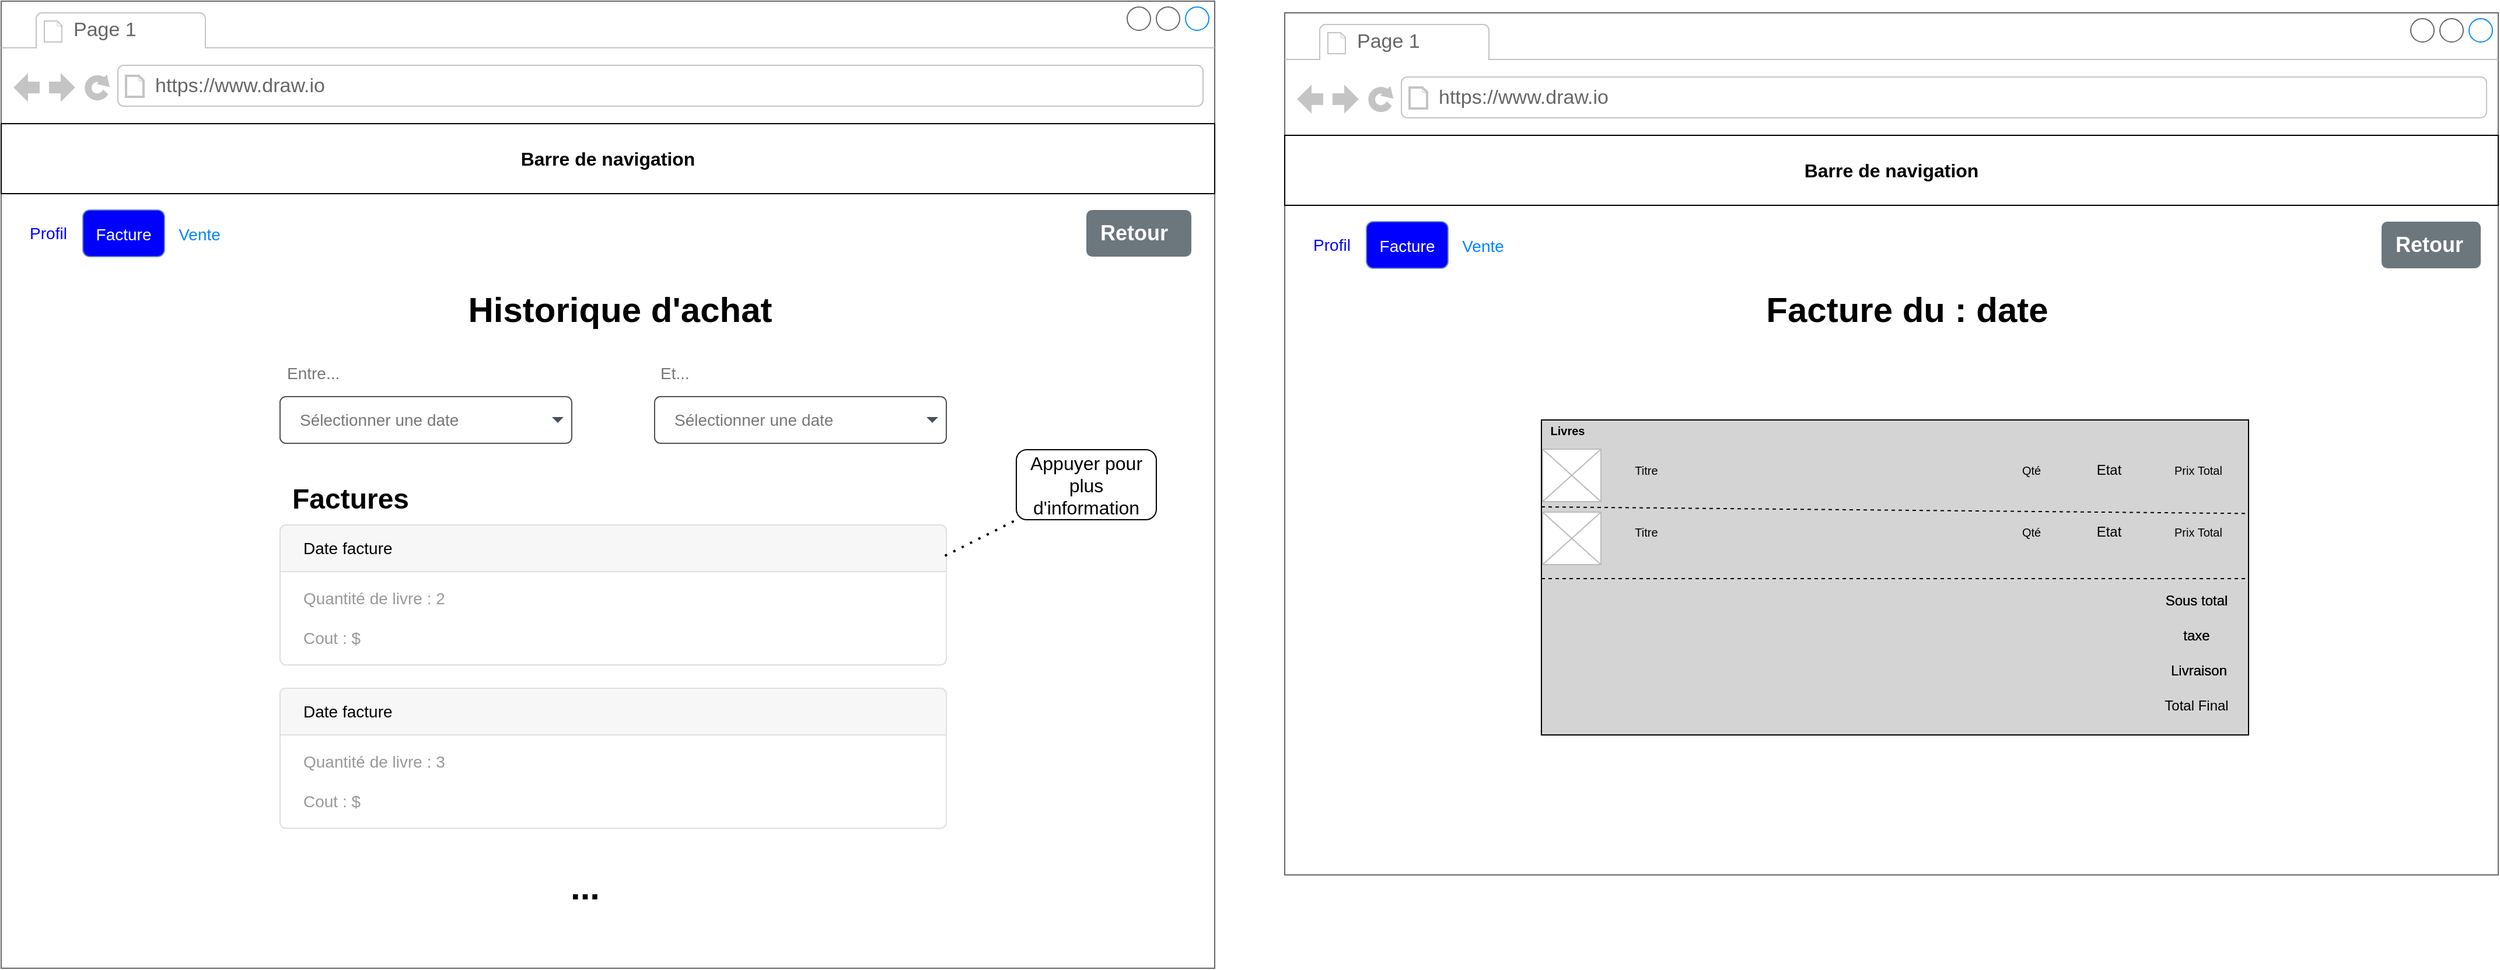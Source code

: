 <mxfile version="20.2.3" type="device"><diagram id="v4z9Ec0Ht1OAslnS_UjM" name="Page-1"><mxGraphModel dx="1030" dy="659" grid="1" gridSize="10" guides="1" tooltips="1" connect="1" arrows="1" fold="1" page="1" pageScale="1" pageWidth="827" pageHeight="1169" math="0" shadow="0"><root><mxCell id="0"/><mxCell id="1" parent="0"/><mxCell id="XoJDlohP4tW6ISpuvC5Q-1" value="" style="strokeWidth=1;shadow=0;dashed=0;align=center;html=1;shape=mxgraph.mockup.containers.browserWindow;rSize=0;strokeColor=#666666;strokeColor2=#008cff;strokeColor3=#c4c4c4;mainText=,;recursiveResize=0;" parent="1" vertex="1"><mxGeometry x="60" y="41" width="1040" height="829" as="geometry"/></mxCell><mxCell id="XoJDlohP4tW6ISpuvC5Q-2" value="Page 1" style="strokeWidth=1;shadow=0;dashed=0;align=center;html=1;shape=mxgraph.mockup.containers.anchor;fontSize=17;fontColor=#666666;align=left;" parent="XoJDlohP4tW6ISpuvC5Q-1" vertex="1"><mxGeometry x="60" y="12" width="110" height="26" as="geometry"/></mxCell><mxCell id="XoJDlohP4tW6ISpuvC5Q-3" value="https://www.draw.io" style="strokeWidth=1;shadow=0;dashed=0;align=center;html=1;shape=mxgraph.mockup.containers.anchor;rSize=0;fontSize=17;fontColor=#666666;align=left;" parent="XoJDlohP4tW6ISpuvC5Q-1" vertex="1"><mxGeometry x="130" y="60" width="250" height="26" as="geometry"/></mxCell><mxCell id="a2kyJpld35ci4O1NEibA-1" value="&lt;font style=&quot;font-size: 16px;&quot;&gt;&lt;b&gt;Barre de navigation&lt;/b&gt;&lt;/font&gt;" style="rounded=0;whiteSpace=wrap;html=1;" parent="XoJDlohP4tW6ISpuvC5Q-1" vertex="1"><mxGeometry y="105" width="1040" height="60" as="geometry"/></mxCell><mxCell id="tmPu_1HGhkO8E9vhPf9B-3" value="Entre..." style="strokeColor=none;fillColor=none;fontColor=#777777;whiteSpace=wrap;align=left;verticalAlign=middle;fontStyle=0;fontSize=14;spacing=15;" parent="XoJDlohP4tW6ISpuvC5Q-1" vertex="1"><mxGeometry x="230" y="299" width="150" height="40" as="geometry"/></mxCell><mxCell id="tmPu_1HGhkO8E9vhPf9B-5" value="Historique d'achat" style="text;html=1;align=center;verticalAlign=middle;resizable=0;points=[];autosize=1;strokeColor=none;fillColor=none;fontSize=30;fontStyle=1" parent="XoJDlohP4tW6ISpuvC5Q-1" vertex="1"><mxGeometry x="390" y="239" width="280" height="50" as="geometry"/></mxCell><mxCell id="tmPu_1HGhkO8E9vhPf9B-7" value="Et..." style="strokeColor=none;fillColor=none;fontColor=#777777;whiteSpace=wrap;align=left;verticalAlign=middle;fontStyle=0;fontSize=14;spacing=15;" parent="XoJDlohP4tW6ISpuvC5Q-1" vertex="1"><mxGeometry x="550" y="299" width="150" height="40" as="geometry"/></mxCell><mxCell id="tmPu_1HGhkO8E9vhPf9B-8" value="Sélectionner une date" style="html=1;shadow=0;dashed=0;shape=mxgraph.bootstrap.rrect;rSize=5;strokeColor=#505050;strokeWidth=1;fillColor=#ffffff;fontColor=#777777;whiteSpace=wrap;align=left;verticalAlign=middle;fontStyle=0;fontSize=14;spacingRight=0;spacing=17;" parent="XoJDlohP4tW6ISpuvC5Q-1" vertex="1"><mxGeometry x="239" y="339" width="250" height="40" as="geometry"/></mxCell><mxCell id="tmPu_1HGhkO8E9vhPf9B-9" value="" style="shape=triangle;direction=south;fillColor=#495057;strokeColor=none;perimeter=none;fontSize=30;" parent="tmPu_1HGhkO8E9vhPf9B-8" vertex="1"><mxGeometry x="1" y="0.5" width="10" height="5" relative="1" as="geometry"><mxPoint x="-17" y="-2.5" as="offset"/></mxGeometry></mxCell><mxCell id="tmPu_1HGhkO8E9vhPf9B-10" value="Sélectionner une date" style="html=1;shadow=0;dashed=0;shape=mxgraph.bootstrap.rrect;rSize=5;strokeColor=#505050;strokeWidth=1;fillColor=#ffffff;fontColor=#777777;whiteSpace=wrap;align=left;verticalAlign=middle;fontStyle=0;fontSize=14;spacingRight=0;spacing=17;" parent="XoJDlohP4tW6ISpuvC5Q-1" vertex="1"><mxGeometry x="560" y="339" width="250" height="40" as="geometry"/></mxCell><mxCell id="tmPu_1HGhkO8E9vhPf9B-11" value="" style="shape=triangle;direction=south;fillColor=#495057;strokeColor=none;perimeter=none;fontSize=30;" parent="tmPu_1HGhkO8E9vhPf9B-10" vertex="1"><mxGeometry x="1" y="0.5" width="10" height="5" relative="1" as="geometry"><mxPoint x="-17" y="-2.5" as="offset"/></mxGeometry></mxCell><mxCell id="tmPu_1HGhkO8E9vhPf9B-15" value="&lt;b&gt;&lt;font style=&quot;font-size: 24px;&quot;&gt;Factures&lt;/font&gt;&lt;/b&gt;" style="text;html=1;align=center;verticalAlign=middle;resizable=0;points=[];autosize=1;strokeColor=none;fillColor=none;fontSize=30;" parent="XoJDlohP4tW6ISpuvC5Q-1" vertex="1"><mxGeometry x="239" y="399" width="120" height="50" as="geometry"/></mxCell><mxCell id="tmPu_1HGhkO8E9vhPf9B-12" value="" style="html=1;shadow=0;dashed=0;shape=mxgraph.bootstrap.rrect;rSize=5;strokeColor=#DFDFDF;html=1;whiteSpace=wrap;fillColor=#FFFFFF;fontColor=#000000;fontSize=30;" parent="XoJDlohP4tW6ISpuvC5Q-1" vertex="1"><mxGeometry x="239" y="449" width="571" height="120" as="geometry"/></mxCell><mxCell id="tmPu_1HGhkO8E9vhPf9B-13" value="Date facture" style="html=1;shadow=0;dashed=0;shape=mxgraph.bootstrap.topButton;strokeColor=inherit;fillColor=#F7F7F7;rSize=5;perimeter=none;whiteSpace=wrap;resizeWidth=1;align=left;spacing=20;fontSize=14;" parent="tmPu_1HGhkO8E9vhPf9B-12" vertex="1"><mxGeometry width="571" height="40" relative="1" as="geometry"/></mxCell><mxCell id="tmPu_1HGhkO8E9vhPf9B-14" value="&lt;font style=&quot;font-size: 14px&quot; color=&quot;#999999&quot;&gt;Quantité de livre : 2&lt;br&gt;&lt;br&gt;Cout : $&lt;br&gt;&lt;/font&gt;" style="perimeter=none;html=1;whiteSpace=wrap;fillColor=none;strokeColor=none;resizeWidth=1;verticalAlign=top;align=left;spacing=20;spacingTop=-10;fontSize=14;" parent="tmPu_1HGhkO8E9vhPf9B-12" vertex="1"><mxGeometry width="571" height="80" relative="1" as="geometry"><mxPoint y="40" as="offset"/></mxGeometry></mxCell><mxCell id="tmPu_1HGhkO8E9vhPf9B-19" value="" style="html=1;shadow=0;dashed=0;shape=mxgraph.bootstrap.rrect;rSize=5;strokeColor=#DFDFDF;html=1;whiteSpace=wrap;fillColor=#FFFFFF;fontColor=#000000;fontSize=30;" parent="XoJDlohP4tW6ISpuvC5Q-1" vertex="1"><mxGeometry x="239" y="589" width="571" height="120" as="geometry"/></mxCell><mxCell id="tmPu_1HGhkO8E9vhPf9B-20" value="Date facture" style="html=1;shadow=0;dashed=0;shape=mxgraph.bootstrap.topButton;strokeColor=inherit;fillColor=#F7F7F7;rSize=5;perimeter=none;whiteSpace=wrap;resizeWidth=1;align=left;spacing=20;fontSize=14;" parent="tmPu_1HGhkO8E9vhPf9B-19" vertex="1"><mxGeometry width="571" height="40" relative="1" as="geometry"/></mxCell><mxCell id="tmPu_1HGhkO8E9vhPf9B-21" value="&lt;font style=&quot;font-size: 14px&quot; color=&quot;#999999&quot;&gt;Quantité de livre : 3&lt;br&gt;&lt;br&gt;Cout : $&lt;br&gt;&lt;/font&gt;" style="perimeter=none;html=1;whiteSpace=wrap;fillColor=none;strokeColor=none;resizeWidth=1;verticalAlign=top;align=left;spacing=20;spacingTop=-10;fontSize=14;" parent="tmPu_1HGhkO8E9vhPf9B-19" vertex="1"><mxGeometry width="571" height="80" relative="1" as="geometry"><mxPoint y="40" as="offset"/></mxGeometry></mxCell><mxCell id="tmPu_1HGhkO8E9vhPf9B-25" value="..." style="text;html=1;align=center;verticalAlign=middle;resizable=0;points=[];autosize=1;strokeColor=none;fillColor=none;fontSize=30;fontStyle=1" parent="XoJDlohP4tW6ISpuvC5Q-1" vertex="1"><mxGeometry x="475" y="734" width="50" height="50" as="geometry"/></mxCell><mxCell id="tmPu_1HGhkO8E9vhPf9B-26" value="Retour" style="html=1;shadow=0;dashed=0;shape=mxgraph.bootstrap.rrect;rSize=5;strokeColor=none;strokeWidth=1;fillColor=#6C767D;fontColor=#FFFFFF;whiteSpace=wrap;align=left;verticalAlign=middle;spacingLeft=10;fontStyle=1;fontSize=18;" parent="XoJDlohP4tW6ISpuvC5Q-1" vertex="1"><mxGeometry x="930" y="179" width="90" height="40" as="geometry"/></mxCell><mxCell id="tmPu_1HGhkO8E9vhPf9B-28" value="&lt;font style=&quot;font-size: 16px;&quot;&gt;Appuyer pour plus d'information&lt;/font&gt;" style="rounded=1;whiteSpace=wrap;html=1;fontSize=16;" parent="XoJDlohP4tW6ISpuvC5Q-1" vertex="1"><mxGeometry x="870" y="384.5" width="120" height="60" as="geometry"/></mxCell><mxCell id="tmPu_1HGhkO8E9vhPf9B-27" value="" style="endArrow=none;dashed=1;html=1;dashPattern=1 3;strokeWidth=2;rounded=0;fontSize=30;exitX=0.998;exitY=0.661;exitDx=0;exitDy=0;exitPerimeter=0;" parent="XoJDlohP4tW6ISpuvC5Q-1" source="tmPu_1HGhkO8E9vhPf9B-13" target="tmPu_1HGhkO8E9vhPf9B-28" edge="1"><mxGeometry width="50" height="50" relative="1" as="geometry"><mxPoint x="660" y="439" as="sourcePoint"/><mxPoint x="1100" y="459" as="targetPoint"/></mxGeometry></mxCell><mxCell id="PSkAhmlnnmnhmblmsMIB-1" value="Profil" style="html=1;shadow=0;dashed=0;shape=mxgraph.bootstrap.rrect;rSize=5;fillColor=#FFFFFF;strokeColor=none;fontSize=14;fontColor=#0000FF;" parent="XoJDlohP4tW6ISpuvC5Q-1" vertex="1"><mxGeometry x="10" y="179" width="60" height="40" as="geometry"/></mxCell><mxCell id="PSkAhmlnnmnhmblmsMIB-2" value="Facture" style="fillColor=#0000FF;strokeColor=#6c8ebf;fontSize=14;fontColor=#FFFFFF;rounded=1;" parent="XoJDlohP4tW6ISpuvC5Q-1" vertex="1"><mxGeometry x="70" y="179" width="70" height="40" as="geometry"/></mxCell><mxCell id="PSkAhmlnnmnhmblmsMIB-3" value="Vente" style="fillColor=none;strokeColor=none;fontSize=14;fontColor=#0085FC;" parent="XoJDlohP4tW6ISpuvC5Q-1" vertex="1"><mxGeometry x="140" y="179" width="60" height="40" as="geometry"/></mxCell><mxCell id="tmPu_1HGhkO8E9vhPf9B-29" value="" style="strokeWidth=1;shadow=0;dashed=0;align=center;html=1;shape=mxgraph.mockup.containers.browserWindow;rSize=0;strokeColor=#666666;strokeColor2=#008cff;strokeColor3=#c4c4c4;mainText=,;recursiveResize=0;" parent="1" vertex="1"><mxGeometry x="1160" y="51" width="1040" height="739" as="geometry"/></mxCell><mxCell id="tmPu_1HGhkO8E9vhPf9B-30" value="Page 1" style="strokeWidth=1;shadow=0;dashed=0;align=center;html=1;shape=mxgraph.mockup.containers.anchor;fontSize=17;fontColor=#666666;align=left;" parent="tmPu_1HGhkO8E9vhPf9B-29" vertex="1"><mxGeometry x="60" y="12" width="110" height="26" as="geometry"/></mxCell><mxCell id="tmPu_1HGhkO8E9vhPf9B-31" value="https://www.draw.io" style="strokeWidth=1;shadow=0;dashed=0;align=center;html=1;shape=mxgraph.mockup.containers.anchor;rSize=0;fontSize=17;fontColor=#666666;align=left;" parent="tmPu_1HGhkO8E9vhPf9B-29" vertex="1"><mxGeometry x="130" y="60" width="250" height="26" as="geometry"/></mxCell><mxCell id="tmPu_1HGhkO8E9vhPf9B-32" value="&lt;font style=&quot;font-size: 16px;&quot;&gt;&lt;b&gt;Barre de navigation&lt;/b&gt;&lt;/font&gt;" style="rounded=0;whiteSpace=wrap;html=1;" parent="tmPu_1HGhkO8E9vhPf9B-29" vertex="1"><mxGeometry y="105" width="1040" height="60" as="geometry"/></mxCell><mxCell id="tmPu_1HGhkO8E9vhPf9B-34" value="Facture du : date" style="text;html=1;align=center;verticalAlign=middle;resizable=0;points=[];autosize=1;strokeColor=none;fillColor=none;fontSize=30;fontStyle=1" parent="tmPu_1HGhkO8E9vhPf9B-29" vertex="1"><mxGeometry x="398.3" y="229" width="270" height="50" as="geometry"/></mxCell><mxCell id="tmPu_1HGhkO8E9vhPf9B-48" value="Retour" style="html=1;shadow=0;dashed=0;shape=mxgraph.bootstrap.rrect;rSize=5;strokeColor=none;strokeWidth=1;fillColor=#6C767D;fontColor=#FFFFFF;whiteSpace=wrap;align=left;verticalAlign=middle;spacingLeft=10;fontStyle=1;fontSize=18;" parent="tmPu_1HGhkO8E9vhPf9B-29" vertex="1"><mxGeometry x="940" y="179" width="85" height="40" as="geometry"/></mxCell><mxCell id="tmPu_1HGhkO8E9vhPf9B-53" value="" style="rounded=0;whiteSpace=wrap;html=1;fillColor=#D4D4D4;" parent="tmPu_1HGhkO8E9vhPf9B-29" vertex="1"><mxGeometry x="220.0" y="349" width="606" height="270" as="geometry"/></mxCell><mxCell id="tmPu_1HGhkO8E9vhPf9B-54" value="" style="dashed=0;shape=mxgraph.gmdl.image;strokeColor=#bbbbbb;fillColor=#ffffff;" parent="tmPu_1HGhkO8E9vhPf9B-29" vertex="1"><mxGeometry x="221.0" y="374" width="50" height="45" as="geometry"/></mxCell><mxCell id="tmPu_1HGhkO8E9vhPf9B-55" value="Titre" style="text;html=1;strokeColor=none;fillColor=none;align=center;verticalAlign=middle;whiteSpace=wrap;rounded=0;fontSize=10;" parent="tmPu_1HGhkO8E9vhPf9B-29" vertex="1"><mxGeometry x="280.0" y="377" width="60" height="30" as="geometry"/></mxCell><mxCell id="tmPu_1HGhkO8E9vhPf9B-56" value="Qté" style="text;html=1;strokeColor=none;fillColor=none;align=center;verticalAlign=middle;whiteSpace=wrap;rounded=0;fontSize=10;" parent="tmPu_1HGhkO8E9vhPf9B-29" vertex="1"><mxGeometry x="625" y="377" width="30" height="30" as="geometry"/></mxCell><mxCell id="tmPu_1HGhkO8E9vhPf9B-57" value="Prix Total" style="text;html=1;strokeColor=none;fillColor=none;align=center;verticalAlign=middle;whiteSpace=wrap;rounded=0;fontSize=10;" parent="tmPu_1HGhkO8E9vhPf9B-29" vertex="1"><mxGeometry x="758" y="377" width="50" height="30" as="geometry"/></mxCell><mxCell id="tmPu_1HGhkO8E9vhPf9B-58" value="" style="endArrow=none;html=1;rounded=0;fontSize=10;exitX=0;exitY=0.5;exitDx=0;exitDy=0;entryX=1.001;entryY=0.297;entryDx=0;entryDy=0;dashed=1;entryPerimeter=0;" parent="tmPu_1HGhkO8E9vhPf9B-29" target="tmPu_1HGhkO8E9vhPf9B-53" edge="1"><mxGeometry width="50" height="50" relative="1" as="geometry"><mxPoint x="220.0" y="423.5" as="sourcePoint"/><mxPoint x="420.0" y="383.5" as="targetPoint"/></mxGeometry></mxCell><mxCell id="tmPu_1HGhkO8E9vhPf9B-59" value="" style="dashed=0;shape=mxgraph.gmdl.image;strokeColor=#bbbbbb;fillColor=#ffffff;" parent="tmPu_1HGhkO8E9vhPf9B-29" vertex="1"><mxGeometry x="221.0" y="428" width="50" height="45" as="geometry"/></mxCell><mxCell id="tmPu_1HGhkO8E9vhPf9B-60" value="Titre" style="text;html=1;strokeColor=none;fillColor=none;align=center;verticalAlign=middle;whiteSpace=wrap;rounded=0;fontSize=10;" parent="tmPu_1HGhkO8E9vhPf9B-29" vertex="1"><mxGeometry x="280.0" y="430" width="60" height="30" as="geometry"/></mxCell><mxCell id="tmPu_1HGhkO8E9vhPf9B-61" value="Qté" style="text;html=1;strokeColor=none;fillColor=none;align=center;verticalAlign=middle;whiteSpace=wrap;rounded=0;fontSize=10;" parent="tmPu_1HGhkO8E9vhPf9B-29" vertex="1"><mxGeometry x="625" y="430" width="30" height="30" as="geometry"/></mxCell><mxCell id="tmPu_1HGhkO8E9vhPf9B-62" value="Prix Total" style="text;html=1;strokeColor=none;fillColor=none;align=center;verticalAlign=middle;whiteSpace=wrap;rounded=0;fontSize=10;" parent="tmPu_1HGhkO8E9vhPf9B-29" vertex="1"><mxGeometry x="758" y="430" width="50" height="30" as="geometry"/></mxCell><mxCell id="tmPu_1HGhkO8E9vhPf9B-63" value="&lt;b&gt;Livres&lt;/b&gt;" style="text;html=1;strokeColor=none;fillColor=none;align=center;verticalAlign=middle;whiteSpace=wrap;rounded=0;fontSize=10;" parent="tmPu_1HGhkO8E9vhPf9B-29" vertex="1"><mxGeometry x="220.0" y="351" width="45" height="13" as="geometry"/></mxCell><mxCell id="tmPu_1HGhkO8E9vhPf9B-64" value="Etat" style="text;html=1;align=center;verticalAlign=middle;resizable=0;points=[];autosize=1;strokeColor=none;fillColor=none;" parent="tmPu_1HGhkO8E9vhPf9B-29" vertex="1"><mxGeometry x="686" y="377" width="40" height="30" as="geometry"/></mxCell><mxCell id="tmPu_1HGhkO8E9vhPf9B-65" value="Etat" style="text;html=1;align=center;verticalAlign=middle;resizable=0;points=[];autosize=1;strokeColor=none;fillColor=none;" parent="tmPu_1HGhkO8E9vhPf9B-29" vertex="1"><mxGeometry x="686" y="430" width="40" height="30" as="geometry"/></mxCell><mxCell id="tmPu_1HGhkO8E9vhPf9B-66" value="" style="endArrow=none;html=1;rounded=0;fontSize=10;exitX=0;exitY=0.75;exitDx=0;exitDy=0;entryX=1;entryY=0.75;entryDx=0;entryDy=0;dashed=1;" parent="tmPu_1HGhkO8E9vhPf9B-29" edge="1"><mxGeometry width="50" height="50" relative="1" as="geometry"><mxPoint x="220.0" y="485" as="sourcePoint"/><mxPoint x="826" y="485" as="targetPoint"/></mxGeometry></mxCell><mxCell id="tmPu_1HGhkO8E9vhPf9B-67" value="Sous total" style="text;html=1;align=center;verticalAlign=middle;resizable=0;points=[];autosize=1;strokeColor=none;fillColor=none;" parent="tmPu_1HGhkO8E9vhPf9B-29" vertex="1"><mxGeometry x="741" y="489" width="80" height="30" as="geometry"/></mxCell><mxCell id="tmPu_1HGhkO8E9vhPf9B-68" value="taxe" style="text;html=1;align=center;verticalAlign=middle;resizable=0;points=[];autosize=1;strokeColor=none;fillColor=none;" parent="tmPu_1HGhkO8E9vhPf9B-29" vertex="1"><mxGeometry x="756" y="519" width="50" height="30" as="geometry"/></mxCell><mxCell id="tmPu_1HGhkO8E9vhPf9B-69" value="Livraison" style="text;html=1;align=center;verticalAlign=middle;resizable=0;points=[];autosize=1;strokeColor=none;fillColor=none;" parent="tmPu_1HGhkO8E9vhPf9B-29" vertex="1"><mxGeometry x="748" y="549" width="70" height="30" as="geometry"/></mxCell><mxCell id="tmPu_1HGhkO8E9vhPf9B-70" value="Total Final" style="text;html=1;align=center;verticalAlign=middle;resizable=0;points=[];autosize=1;strokeColor=none;fillColor=none;" parent="tmPu_1HGhkO8E9vhPf9B-29" vertex="1"><mxGeometry x="741" y="579" width="80" height="30" as="geometry"/></mxCell><mxCell id="tmPu_1HGhkO8E9vhPf9B-71" value="Sous total" style="text;html=1;align=center;verticalAlign=middle;resizable=0;points=[];autosize=1;strokeColor=none;fillColor=none;" parent="tmPu_1HGhkO8E9vhPf9B-29" vertex="1"><mxGeometry x="741" y="489" width="80" height="30" as="geometry"/></mxCell><mxCell id="tmPu_1HGhkO8E9vhPf9B-72" value="taxe" style="text;html=1;align=center;verticalAlign=middle;resizable=0;points=[];autosize=1;strokeColor=none;fillColor=none;" parent="tmPu_1HGhkO8E9vhPf9B-29" vertex="1"><mxGeometry x="756" y="519" width="50" height="30" as="geometry"/></mxCell><mxCell id="tmPu_1HGhkO8E9vhPf9B-73" value="Livraison" style="text;html=1;align=center;verticalAlign=middle;resizable=0;points=[];autosize=1;strokeColor=none;fillColor=none;" parent="tmPu_1HGhkO8E9vhPf9B-29" vertex="1"><mxGeometry x="748" y="549" width="70" height="30" as="geometry"/></mxCell><mxCell id="PSkAhmlnnmnhmblmsMIB-7" value="Profil" style="html=1;shadow=0;dashed=0;shape=mxgraph.bootstrap.rrect;rSize=5;fillColor=#FFFFFF;strokeColor=none;fontSize=14;fontColor=#0000FF;" parent="tmPu_1HGhkO8E9vhPf9B-29" vertex="1"><mxGeometry x="10" y="179" width="60" height="40" as="geometry"/></mxCell><mxCell id="PSkAhmlnnmnhmblmsMIB-8" value="Facture" style="fillColor=#0000FF;strokeColor=#6c8ebf;fontSize=14;fontColor=#FFFFFF;rounded=1;" parent="tmPu_1HGhkO8E9vhPf9B-29" vertex="1"><mxGeometry x="70" y="179" width="70" height="40" as="geometry"/></mxCell><mxCell id="PSkAhmlnnmnhmblmsMIB-9" value="Vente" style="fillColor=none;strokeColor=none;fontSize=14;fontColor=#0085FC;" parent="tmPu_1HGhkO8E9vhPf9B-29" vertex="1"><mxGeometry x="140" y="179" width="60" height="40" as="geometry"/></mxCell></root></mxGraphModel></diagram></mxfile>